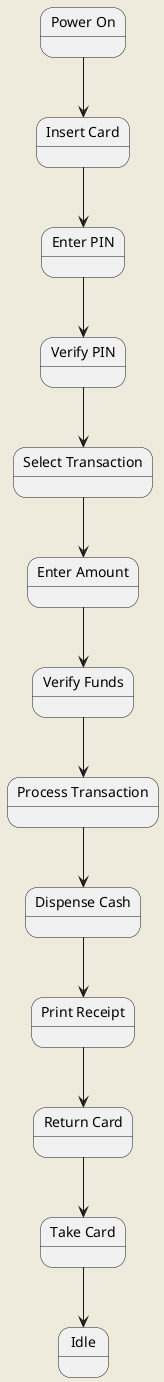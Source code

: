 @startuml
skinparam backgroundColor #EEEBDC
skinparam defaultFontName Arial

state "Power On" as start
state "Insert Card" as insert_card
state "Enter PIN" as enter_pin
state "Verify PIN" as verify_pin
state "Select Transaction" as select_transaction
state "Enter Amount" as enter_amount
state "Verify Funds" as verify_funds
state "Process Transaction" as process_transaction
state "Dispense Cash" as dispense_cash
state "Print Receipt" as print_receipt
state "Return Card" as return_card
state "Take Card" as take_card
state "Idle" as end

start --> insert_card
insert_card --> enter_pin
enter_pin --> verify_pin
verify_pin --> select_transaction
select_transaction --> enter_amount
enter_amount --> verify_funds
verify_funds --> process_transaction
process_transaction --> dispense_cash
dispense_cash --> print_receipt
print_receipt --> return_card
return_card --> take_card
take_card --> end

@enduml